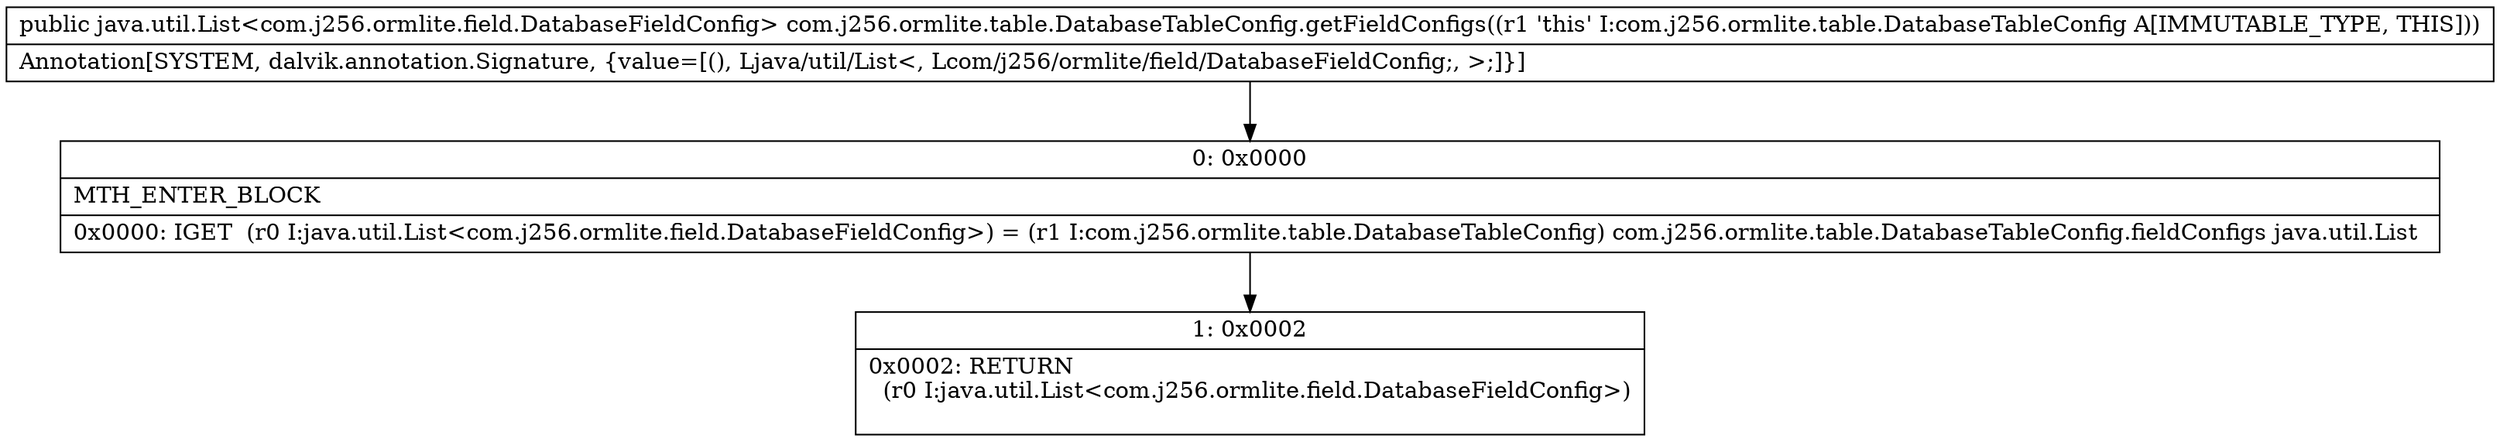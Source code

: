 digraph "CFG forcom.j256.ormlite.table.DatabaseTableConfig.getFieldConfigs()Ljava\/util\/List;" {
Node_0 [shape=record,label="{0\:\ 0x0000|MTH_ENTER_BLOCK\l|0x0000: IGET  (r0 I:java.util.List\<com.j256.ormlite.field.DatabaseFieldConfig\>) = (r1 I:com.j256.ormlite.table.DatabaseTableConfig) com.j256.ormlite.table.DatabaseTableConfig.fieldConfigs java.util.List \l}"];
Node_1 [shape=record,label="{1\:\ 0x0002|0x0002: RETURN  \l  (r0 I:java.util.List\<com.j256.ormlite.field.DatabaseFieldConfig\>)\l \l}"];
MethodNode[shape=record,label="{public java.util.List\<com.j256.ormlite.field.DatabaseFieldConfig\> com.j256.ormlite.table.DatabaseTableConfig.getFieldConfigs((r1 'this' I:com.j256.ormlite.table.DatabaseTableConfig A[IMMUTABLE_TYPE, THIS]))  | Annotation[SYSTEM, dalvik.annotation.Signature, \{value=[(), Ljava\/util\/List\<, Lcom\/j256\/ormlite\/field\/DatabaseFieldConfig;, \>;]\}]\l}"];
MethodNode -> Node_0;
Node_0 -> Node_1;
}

